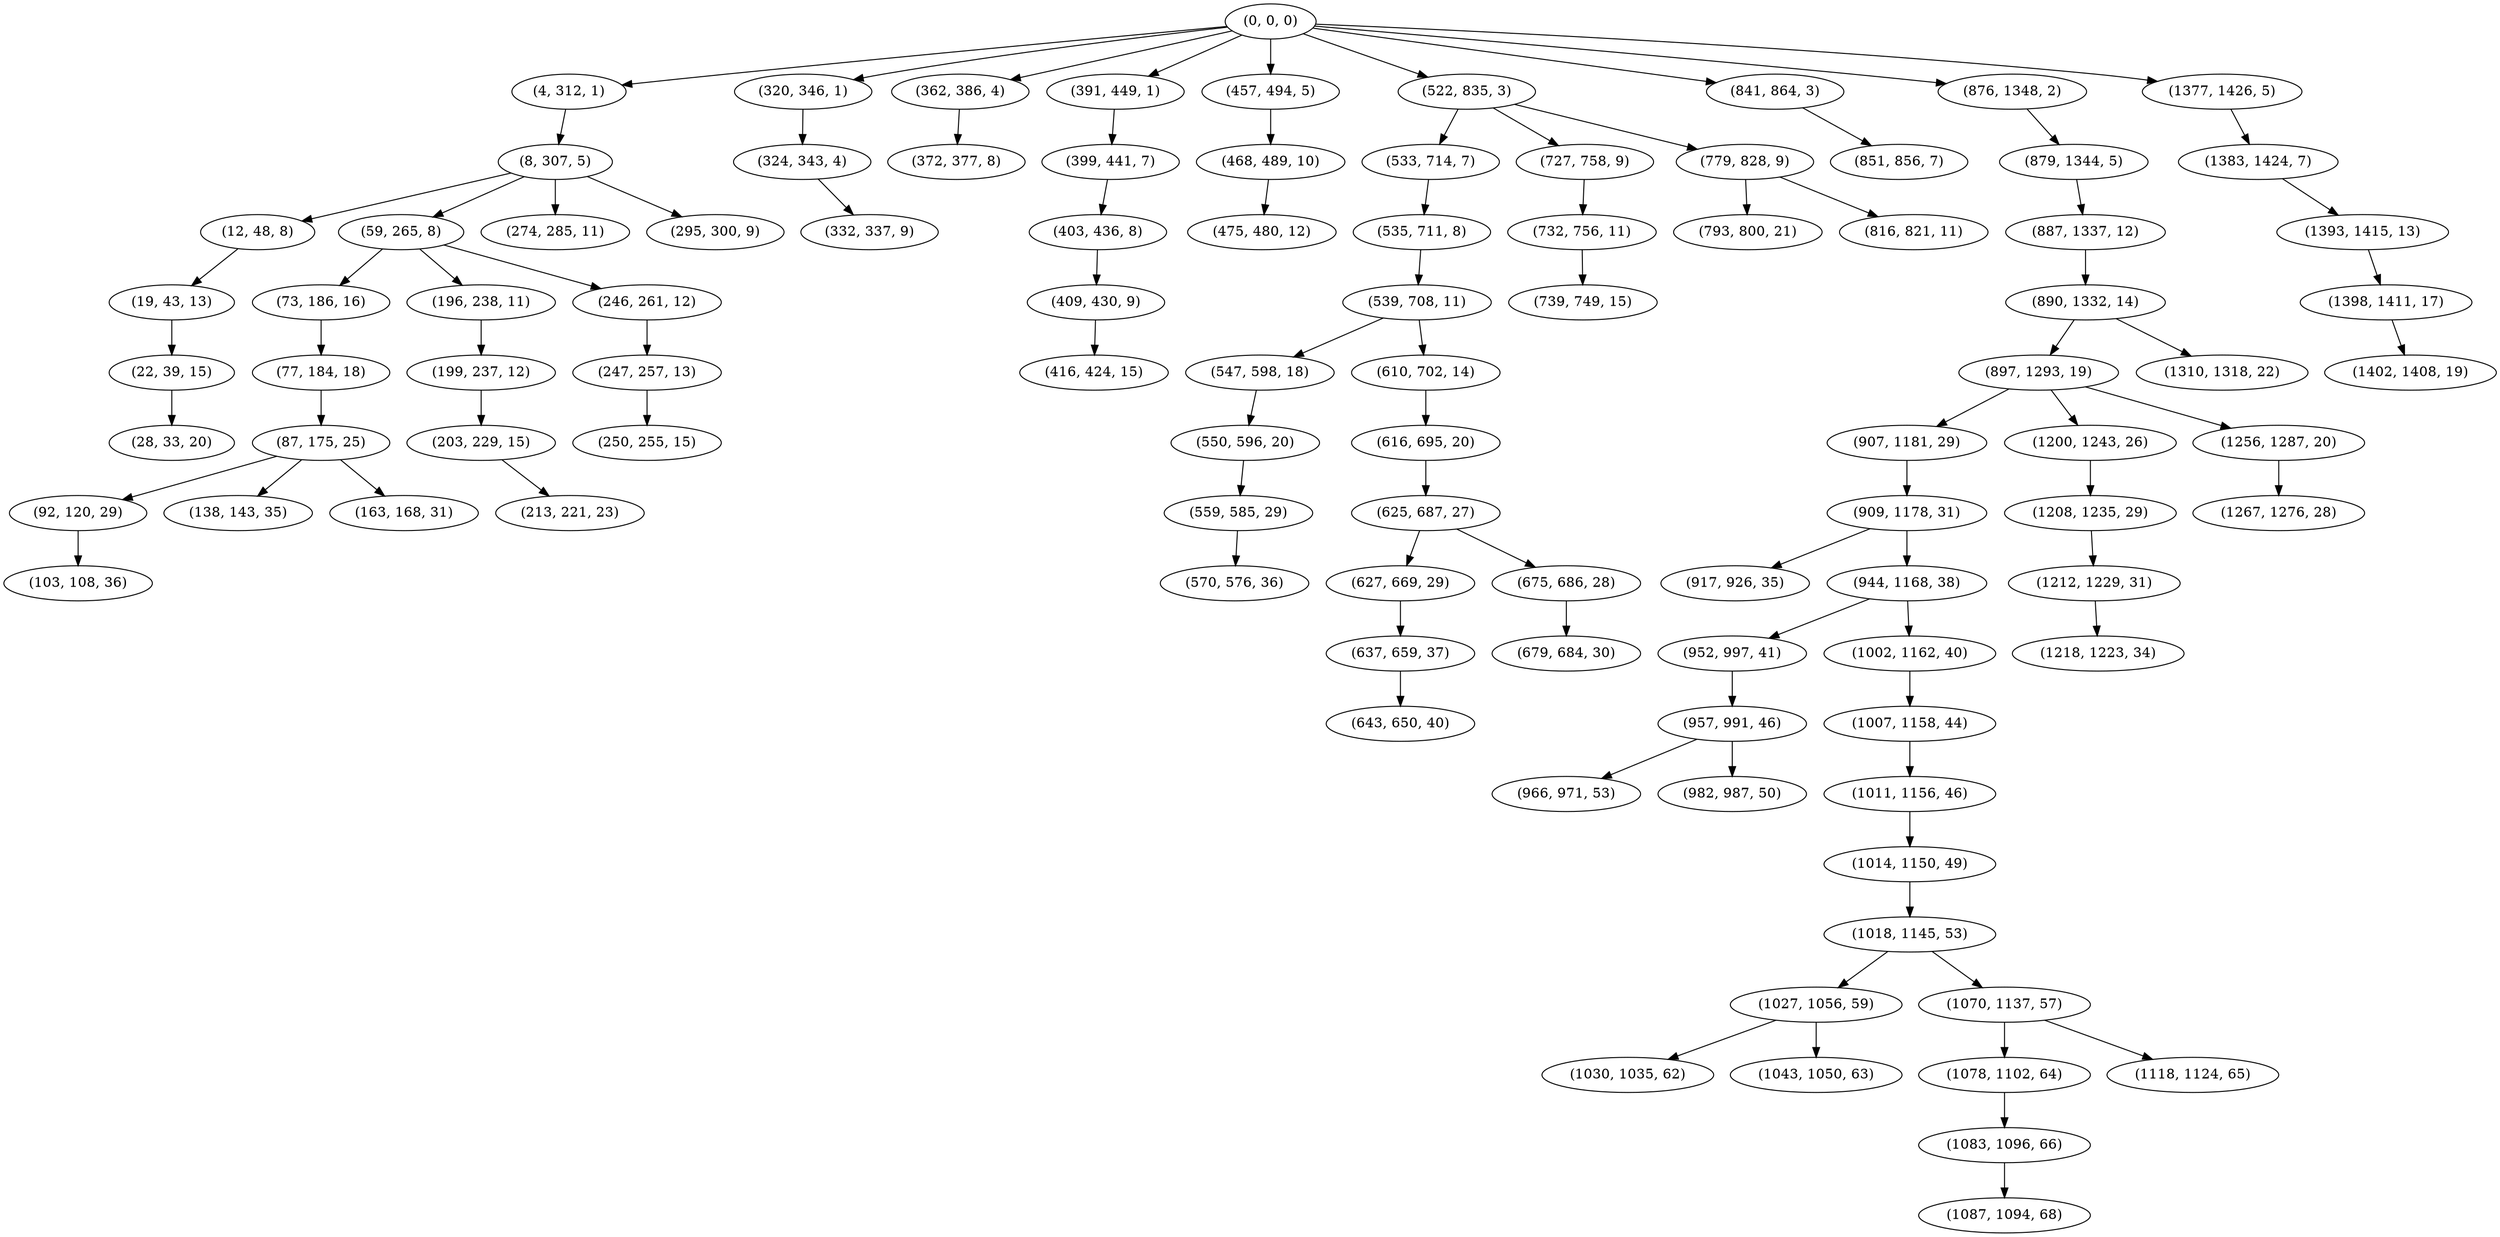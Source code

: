 digraph tree {
    "(0, 0, 0)";
    "(4, 312, 1)";
    "(8, 307, 5)";
    "(12, 48, 8)";
    "(19, 43, 13)";
    "(22, 39, 15)";
    "(28, 33, 20)";
    "(59, 265, 8)";
    "(73, 186, 16)";
    "(77, 184, 18)";
    "(87, 175, 25)";
    "(92, 120, 29)";
    "(103, 108, 36)";
    "(138, 143, 35)";
    "(163, 168, 31)";
    "(196, 238, 11)";
    "(199, 237, 12)";
    "(203, 229, 15)";
    "(213, 221, 23)";
    "(246, 261, 12)";
    "(247, 257, 13)";
    "(250, 255, 15)";
    "(274, 285, 11)";
    "(295, 300, 9)";
    "(320, 346, 1)";
    "(324, 343, 4)";
    "(332, 337, 9)";
    "(362, 386, 4)";
    "(372, 377, 8)";
    "(391, 449, 1)";
    "(399, 441, 7)";
    "(403, 436, 8)";
    "(409, 430, 9)";
    "(416, 424, 15)";
    "(457, 494, 5)";
    "(468, 489, 10)";
    "(475, 480, 12)";
    "(522, 835, 3)";
    "(533, 714, 7)";
    "(535, 711, 8)";
    "(539, 708, 11)";
    "(547, 598, 18)";
    "(550, 596, 20)";
    "(559, 585, 29)";
    "(570, 576, 36)";
    "(610, 702, 14)";
    "(616, 695, 20)";
    "(625, 687, 27)";
    "(627, 669, 29)";
    "(637, 659, 37)";
    "(643, 650, 40)";
    "(675, 686, 28)";
    "(679, 684, 30)";
    "(727, 758, 9)";
    "(732, 756, 11)";
    "(739, 749, 15)";
    "(779, 828, 9)";
    "(793, 800, 21)";
    "(816, 821, 11)";
    "(841, 864, 3)";
    "(851, 856, 7)";
    "(876, 1348, 2)";
    "(879, 1344, 5)";
    "(887, 1337, 12)";
    "(890, 1332, 14)";
    "(897, 1293, 19)";
    "(907, 1181, 29)";
    "(909, 1178, 31)";
    "(917, 926, 35)";
    "(944, 1168, 38)";
    "(952, 997, 41)";
    "(957, 991, 46)";
    "(966, 971, 53)";
    "(982, 987, 50)";
    "(1002, 1162, 40)";
    "(1007, 1158, 44)";
    "(1011, 1156, 46)";
    "(1014, 1150, 49)";
    "(1018, 1145, 53)";
    "(1027, 1056, 59)";
    "(1030, 1035, 62)";
    "(1043, 1050, 63)";
    "(1070, 1137, 57)";
    "(1078, 1102, 64)";
    "(1083, 1096, 66)";
    "(1087, 1094, 68)";
    "(1118, 1124, 65)";
    "(1200, 1243, 26)";
    "(1208, 1235, 29)";
    "(1212, 1229, 31)";
    "(1218, 1223, 34)";
    "(1256, 1287, 20)";
    "(1267, 1276, 28)";
    "(1310, 1318, 22)";
    "(1377, 1426, 5)";
    "(1383, 1424, 7)";
    "(1393, 1415, 13)";
    "(1398, 1411, 17)";
    "(1402, 1408, 19)";
    "(0, 0, 0)" -> "(4, 312, 1)";
    "(0, 0, 0)" -> "(320, 346, 1)";
    "(0, 0, 0)" -> "(362, 386, 4)";
    "(0, 0, 0)" -> "(391, 449, 1)";
    "(0, 0, 0)" -> "(457, 494, 5)";
    "(0, 0, 0)" -> "(522, 835, 3)";
    "(0, 0, 0)" -> "(841, 864, 3)";
    "(0, 0, 0)" -> "(876, 1348, 2)";
    "(0, 0, 0)" -> "(1377, 1426, 5)";
    "(4, 312, 1)" -> "(8, 307, 5)";
    "(8, 307, 5)" -> "(12, 48, 8)";
    "(8, 307, 5)" -> "(59, 265, 8)";
    "(8, 307, 5)" -> "(274, 285, 11)";
    "(8, 307, 5)" -> "(295, 300, 9)";
    "(12, 48, 8)" -> "(19, 43, 13)";
    "(19, 43, 13)" -> "(22, 39, 15)";
    "(22, 39, 15)" -> "(28, 33, 20)";
    "(59, 265, 8)" -> "(73, 186, 16)";
    "(59, 265, 8)" -> "(196, 238, 11)";
    "(59, 265, 8)" -> "(246, 261, 12)";
    "(73, 186, 16)" -> "(77, 184, 18)";
    "(77, 184, 18)" -> "(87, 175, 25)";
    "(87, 175, 25)" -> "(92, 120, 29)";
    "(87, 175, 25)" -> "(138, 143, 35)";
    "(87, 175, 25)" -> "(163, 168, 31)";
    "(92, 120, 29)" -> "(103, 108, 36)";
    "(196, 238, 11)" -> "(199, 237, 12)";
    "(199, 237, 12)" -> "(203, 229, 15)";
    "(203, 229, 15)" -> "(213, 221, 23)";
    "(246, 261, 12)" -> "(247, 257, 13)";
    "(247, 257, 13)" -> "(250, 255, 15)";
    "(320, 346, 1)" -> "(324, 343, 4)";
    "(324, 343, 4)" -> "(332, 337, 9)";
    "(362, 386, 4)" -> "(372, 377, 8)";
    "(391, 449, 1)" -> "(399, 441, 7)";
    "(399, 441, 7)" -> "(403, 436, 8)";
    "(403, 436, 8)" -> "(409, 430, 9)";
    "(409, 430, 9)" -> "(416, 424, 15)";
    "(457, 494, 5)" -> "(468, 489, 10)";
    "(468, 489, 10)" -> "(475, 480, 12)";
    "(522, 835, 3)" -> "(533, 714, 7)";
    "(522, 835, 3)" -> "(727, 758, 9)";
    "(522, 835, 3)" -> "(779, 828, 9)";
    "(533, 714, 7)" -> "(535, 711, 8)";
    "(535, 711, 8)" -> "(539, 708, 11)";
    "(539, 708, 11)" -> "(547, 598, 18)";
    "(539, 708, 11)" -> "(610, 702, 14)";
    "(547, 598, 18)" -> "(550, 596, 20)";
    "(550, 596, 20)" -> "(559, 585, 29)";
    "(559, 585, 29)" -> "(570, 576, 36)";
    "(610, 702, 14)" -> "(616, 695, 20)";
    "(616, 695, 20)" -> "(625, 687, 27)";
    "(625, 687, 27)" -> "(627, 669, 29)";
    "(625, 687, 27)" -> "(675, 686, 28)";
    "(627, 669, 29)" -> "(637, 659, 37)";
    "(637, 659, 37)" -> "(643, 650, 40)";
    "(675, 686, 28)" -> "(679, 684, 30)";
    "(727, 758, 9)" -> "(732, 756, 11)";
    "(732, 756, 11)" -> "(739, 749, 15)";
    "(779, 828, 9)" -> "(793, 800, 21)";
    "(779, 828, 9)" -> "(816, 821, 11)";
    "(841, 864, 3)" -> "(851, 856, 7)";
    "(876, 1348, 2)" -> "(879, 1344, 5)";
    "(879, 1344, 5)" -> "(887, 1337, 12)";
    "(887, 1337, 12)" -> "(890, 1332, 14)";
    "(890, 1332, 14)" -> "(897, 1293, 19)";
    "(890, 1332, 14)" -> "(1310, 1318, 22)";
    "(897, 1293, 19)" -> "(907, 1181, 29)";
    "(897, 1293, 19)" -> "(1200, 1243, 26)";
    "(897, 1293, 19)" -> "(1256, 1287, 20)";
    "(907, 1181, 29)" -> "(909, 1178, 31)";
    "(909, 1178, 31)" -> "(917, 926, 35)";
    "(909, 1178, 31)" -> "(944, 1168, 38)";
    "(944, 1168, 38)" -> "(952, 997, 41)";
    "(944, 1168, 38)" -> "(1002, 1162, 40)";
    "(952, 997, 41)" -> "(957, 991, 46)";
    "(957, 991, 46)" -> "(966, 971, 53)";
    "(957, 991, 46)" -> "(982, 987, 50)";
    "(1002, 1162, 40)" -> "(1007, 1158, 44)";
    "(1007, 1158, 44)" -> "(1011, 1156, 46)";
    "(1011, 1156, 46)" -> "(1014, 1150, 49)";
    "(1014, 1150, 49)" -> "(1018, 1145, 53)";
    "(1018, 1145, 53)" -> "(1027, 1056, 59)";
    "(1018, 1145, 53)" -> "(1070, 1137, 57)";
    "(1027, 1056, 59)" -> "(1030, 1035, 62)";
    "(1027, 1056, 59)" -> "(1043, 1050, 63)";
    "(1070, 1137, 57)" -> "(1078, 1102, 64)";
    "(1070, 1137, 57)" -> "(1118, 1124, 65)";
    "(1078, 1102, 64)" -> "(1083, 1096, 66)";
    "(1083, 1096, 66)" -> "(1087, 1094, 68)";
    "(1200, 1243, 26)" -> "(1208, 1235, 29)";
    "(1208, 1235, 29)" -> "(1212, 1229, 31)";
    "(1212, 1229, 31)" -> "(1218, 1223, 34)";
    "(1256, 1287, 20)" -> "(1267, 1276, 28)";
    "(1377, 1426, 5)" -> "(1383, 1424, 7)";
    "(1383, 1424, 7)" -> "(1393, 1415, 13)";
    "(1393, 1415, 13)" -> "(1398, 1411, 17)";
    "(1398, 1411, 17)" -> "(1402, 1408, 19)";
}
